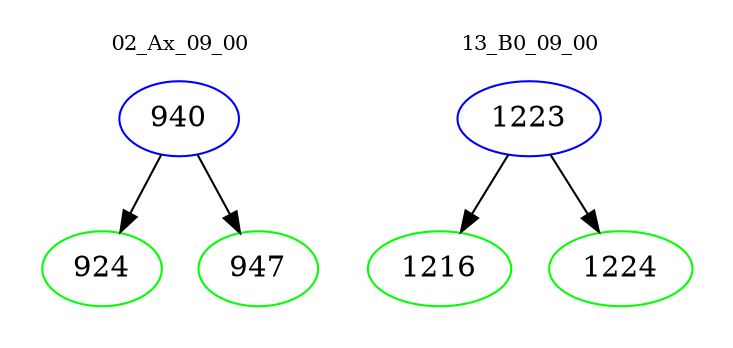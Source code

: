 digraph{
subgraph cluster_0 {
color = white
label = "02_Ax_09_00";
fontsize=10;
T0_940 [label="940", color="blue"]
T0_940 -> T0_924 [color="black"]
T0_924 [label="924", color="green"]
T0_940 -> T0_947 [color="black"]
T0_947 [label="947", color="green"]
}
subgraph cluster_1 {
color = white
label = "13_B0_09_00";
fontsize=10;
T1_1223 [label="1223", color="blue"]
T1_1223 -> T1_1216 [color="black"]
T1_1216 [label="1216", color="green"]
T1_1223 -> T1_1224 [color="black"]
T1_1224 [label="1224", color="green"]
}
}
